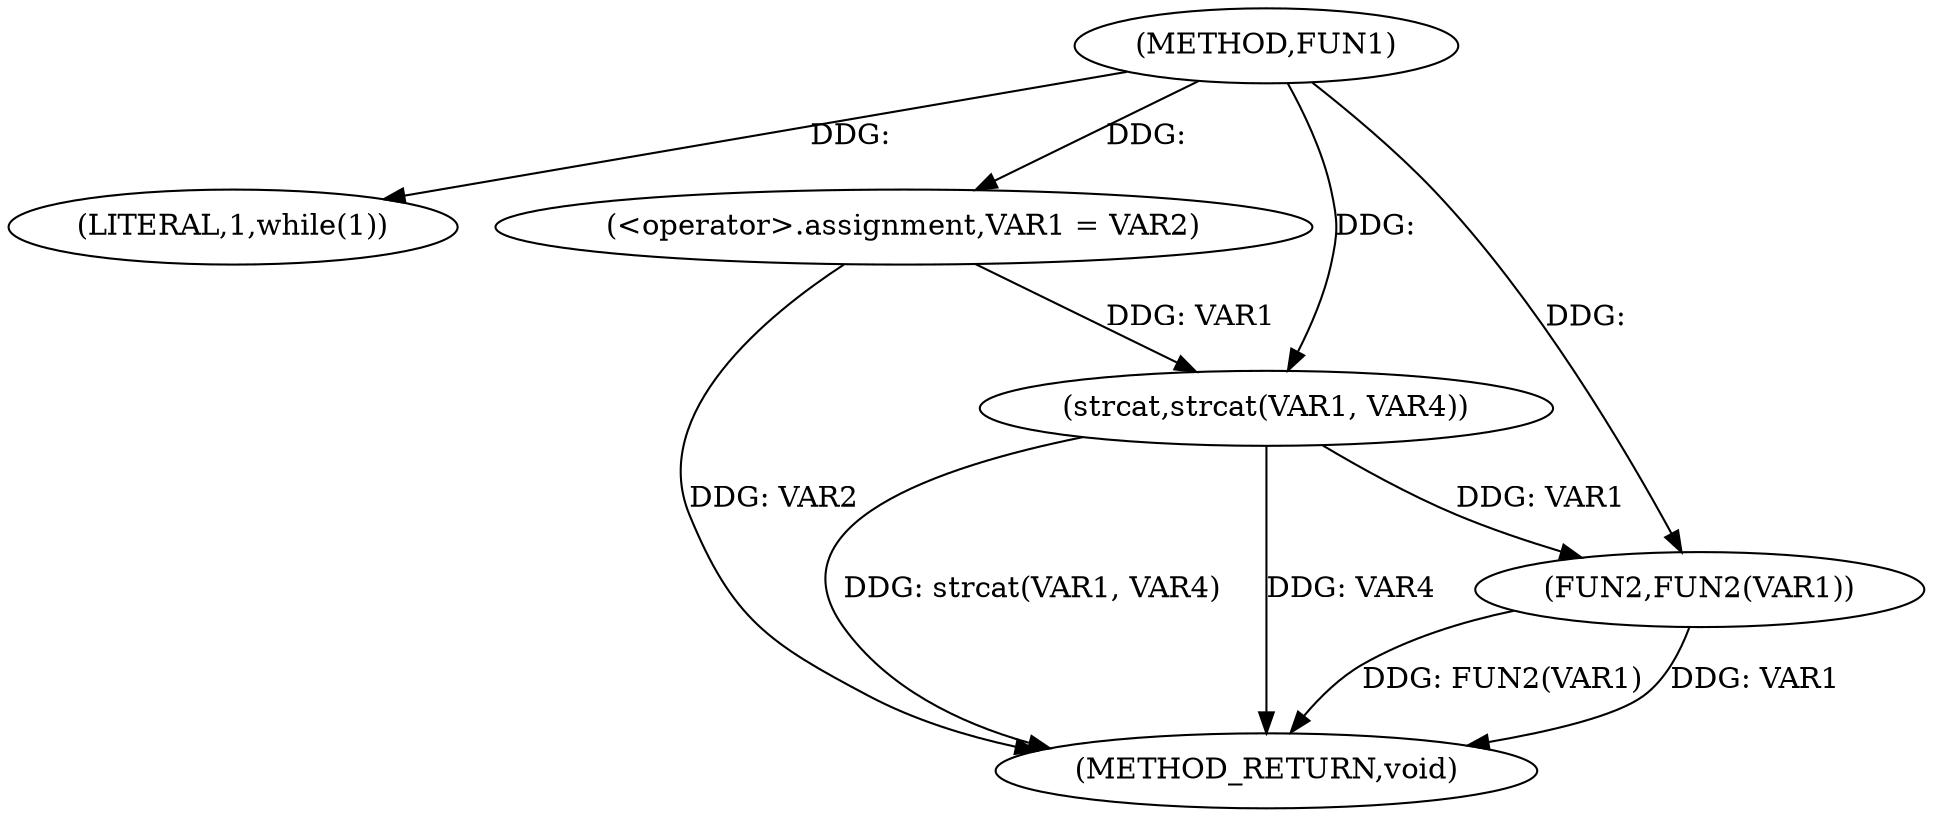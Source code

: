 digraph FUN1 {  
"1000100" [label = "(METHOD,FUN1)" ]
"1000119" [label = "(METHOD_RETURN,void)" ]
"1000106" [label = "(LITERAL,1,while(1))" ]
"1000108" [label = "(<operator>.assignment,VAR1 = VAR2)" ]
"1000114" [label = "(strcat,strcat(VAR1, VAR4))" ]
"1000117" [label = "(FUN2,FUN2(VAR1))" ]
  "1000117" -> "1000119"  [ label = "DDG: FUN2(VAR1)"] 
  "1000114" -> "1000119"  [ label = "DDG: strcat(VAR1, VAR4)"] 
  "1000117" -> "1000119"  [ label = "DDG: VAR1"] 
  "1000108" -> "1000119"  [ label = "DDG: VAR2"] 
  "1000114" -> "1000119"  [ label = "DDG: VAR4"] 
  "1000100" -> "1000106"  [ label = "DDG: "] 
  "1000100" -> "1000108"  [ label = "DDG: "] 
  "1000108" -> "1000114"  [ label = "DDG: VAR1"] 
  "1000100" -> "1000114"  [ label = "DDG: "] 
  "1000114" -> "1000117"  [ label = "DDG: VAR1"] 
  "1000100" -> "1000117"  [ label = "DDG: "] 
}

